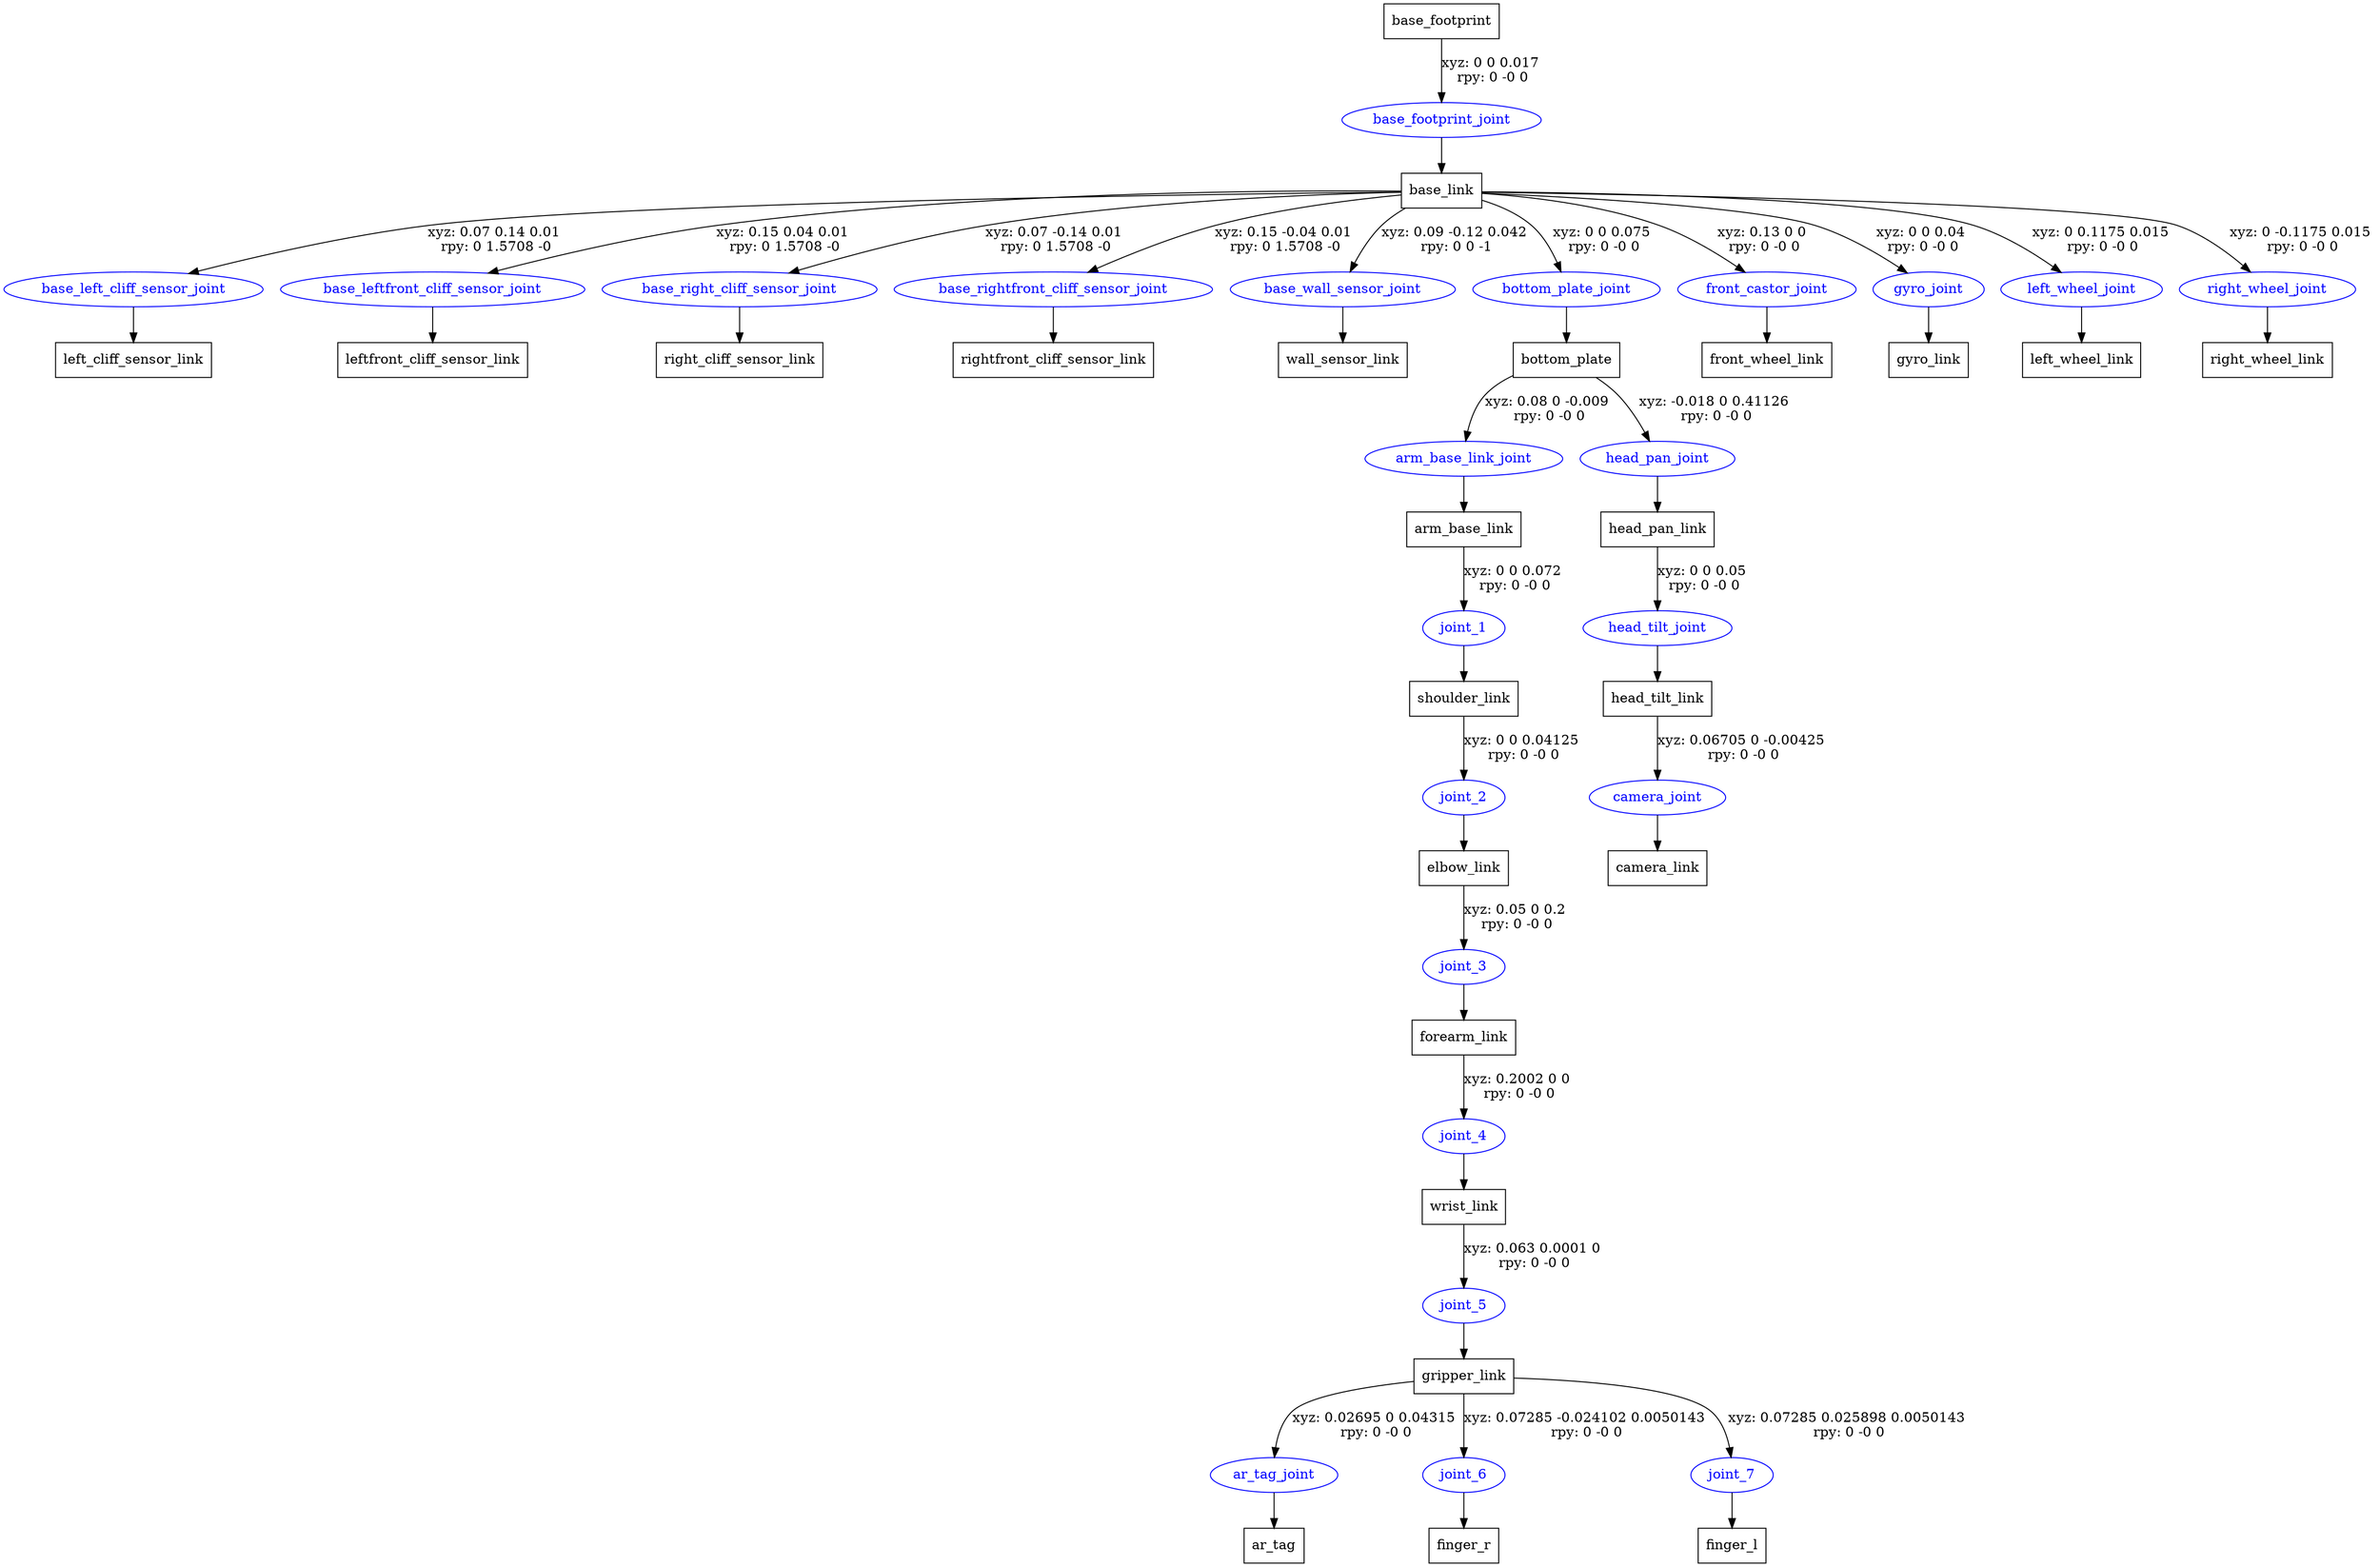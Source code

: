 digraph G {
node [shape=box];
"base_footprint" [label="base_footprint"];
"base_link" [label="base_link"];
"left_cliff_sensor_link" [label="left_cliff_sensor_link"];
"leftfront_cliff_sensor_link" [label="leftfront_cliff_sensor_link"];
"right_cliff_sensor_link" [label="right_cliff_sensor_link"];
"rightfront_cliff_sensor_link" [label="rightfront_cliff_sensor_link"];
"wall_sensor_link" [label="wall_sensor_link"];
"bottom_plate" [label="bottom_plate"];
"arm_base_link" [label="arm_base_link"];
"shoulder_link" [label="shoulder_link"];
"elbow_link" [label="elbow_link"];
"forearm_link" [label="forearm_link"];
"wrist_link" [label="wrist_link"];
"gripper_link" [label="gripper_link"];
"ar_tag" [label="ar_tag"];
"finger_r" [label="finger_r"];
"finger_l" [label="finger_l"];
"head_pan_link" [label="head_pan_link"];
"head_tilt_link" [label="head_tilt_link"];
"camera_link" [label="camera_link"];
"front_wheel_link" [label="front_wheel_link"];
"gyro_link" [label="gyro_link"];
"left_wheel_link" [label="left_wheel_link"];
"right_wheel_link" [label="right_wheel_link"];
node [shape=ellipse, color=blue, fontcolor=blue];
"base_footprint" -> "base_footprint_joint" [label="xyz: 0 0 0.017 \nrpy: 0 -0 0"]
"base_footprint_joint" -> "base_link"
"base_link" -> "base_left_cliff_sensor_joint" [label="xyz: 0.07 0.14 0.01 \nrpy: 0 1.5708 -0"]
"base_left_cliff_sensor_joint" -> "left_cliff_sensor_link"
"base_link" -> "base_leftfront_cliff_sensor_joint" [label="xyz: 0.15 0.04 0.01 \nrpy: 0 1.5708 -0"]
"base_leftfront_cliff_sensor_joint" -> "leftfront_cliff_sensor_link"
"base_link" -> "base_right_cliff_sensor_joint" [label="xyz: 0.07 -0.14 0.01 \nrpy: 0 1.5708 -0"]
"base_right_cliff_sensor_joint" -> "right_cliff_sensor_link"
"base_link" -> "base_rightfront_cliff_sensor_joint" [label="xyz: 0.15 -0.04 0.01 \nrpy: 0 1.5708 -0"]
"base_rightfront_cliff_sensor_joint" -> "rightfront_cliff_sensor_link"
"base_link" -> "base_wall_sensor_joint" [label="xyz: 0.09 -0.12 0.042 \nrpy: 0 0 -1"]
"base_wall_sensor_joint" -> "wall_sensor_link"
"base_link" -> "bottom_plate_joint" [label="xyz: 0 0 0.075 \nrpy: 0 -0 0"]
"bottom_plate_joint" -> "bottom_plate"
"bottom_plate" -> "arm_base_link_joint" [label="xyz: 0.08 0 -0.009 \nrpy: 0 -0 0"]
"arm_base_link_joint" -> "arm_base_link"
"arm_base_link" -> "joint_1" [label="xyz: 0 0 0.072 \nrpy: 0 -0 0"]
"joint_1" -> "shoulder_link"
"shoulder_link" -> "joint_2" [label="xyz: 0 0 0.04125 \nrpy: 0 -0 0"]
"joint_2" -> "elbow_link"
"elbow_link" -> "joint_3" [label="xyz: 0.05 0 0.2 \nrpy: 0 -0 0"]
"joint_3" -> "forearm_link"
"forearm_link" -> "joint_4" [label="xyz: 0.2002 0 0 \nrpy: 0 -0 0"]
"joint_4" -> "wrist_link"
"wrist_link" -> "joint_5" [label="xyz: 0.063 0.0001 0 \nrpy: 0 -0 0"]
"joint_5" -> "gripper_link"
"gripper_link" -> "ar_tag_joint" [label="xyz: 0.02695 0 0.04315 \nrpy: 0 -0 0"]
"ar_tag_joint" -> "ar_tag"
"gripper_link" -> "joint_6" [label="xyz: 0.07285 -0.024102 0.0050143 \nrpy: 0 -0 0"]
"joint_6" -> "finger_r"
"gripper_link" -> "joint_7" [label="xyz: 0.07285 0.025898 0.0050143 \nrpy: 0 -0 0"]
"joint_7" -> "finger_l"
"bottom_plate" -> "head_pan_joint" [label="xyz: -0.018 0 0.41126 \nrpy: 0 -0 0"]
"head_pan_joint" -> "head_pan_link"
"head_pan_link" -> "head_tilt_joint" [label="xyz: 0 0 0.05 \nrpy: 0 -0 0"]
"head_tilt_joint" -> "head_tilt_link"
"head_tilt_link" -> "camera_joint" [label="xyz: 0.06705 0 -0.00425 \nrpy: 0 -0 0"]
"camera_joint" -> "camera_link"
"base_link" -> "front_castor_joint" [label="xyz: 0.13 0 0 \nrpy: 0 -0 0"]
"front_castor_joint" -> "front_wheel_link"
"base_link" -> "gyro_joint" [label="xyz: 0 0 0.04 \nrpy: 0 -0 0"]
"gyro_joint" -> "gyro_link"
"base_link" -> "left_wheel_joint" [label="xyz: 0 0.1175 0.015 \nrpy: 0 -0 0"]
"left_wheel_joint" -> "left_wheel_link"
"base_link" -> "right_wheel_joint" [label="xyz: 0 -0.1175 0.015 \nrpy: 0 -0 0"]
"right_wheel_joint" -> "right_wheel_link"
}
